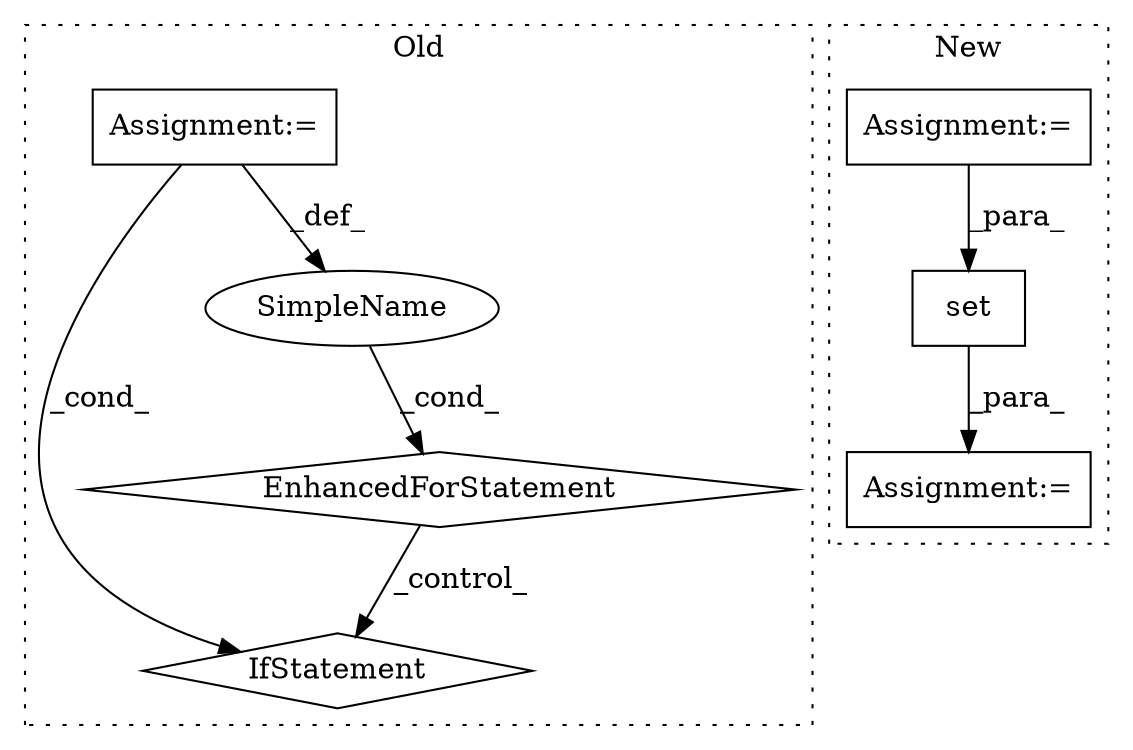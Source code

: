 digraph G {
subgraph cluster0 {
1 [label="EnhancedForStatement" a="70" s="2288,2397" l="77,2" shape="diamond"];
3 [label="Assignment:=" a="7" s="2288,2397" l="77,2" shape="box"];
4 [label="IfStatement" a="25" s="2409,2441" l="12,2" shape="diamond"];
5 [label="SimpleName" a="42" s="2369" l="5" shape="ellipse"];
label = "Old";
style="dotted";
}
subgraph cluster1 {
2 [label="set" a="32" s="2936,2952" l="4,1" shape="box"];
6 [label="Assignment:=" a="7" s="2915" l="1" shape="box"];
7 [label="Assignment:=" a="7" s="2637" l="1" shape="box"];
label = "New";
style="dotted";
}
1 -> 4 [label="_control_"];
2 -> 6 [label="_para_"];
3 -> 5 [label="_def_"];
3 -> 4 [label="_cond_"];
5 -> 1 [label="_cond_"];
7 -> 2 [label="_para_"];
}